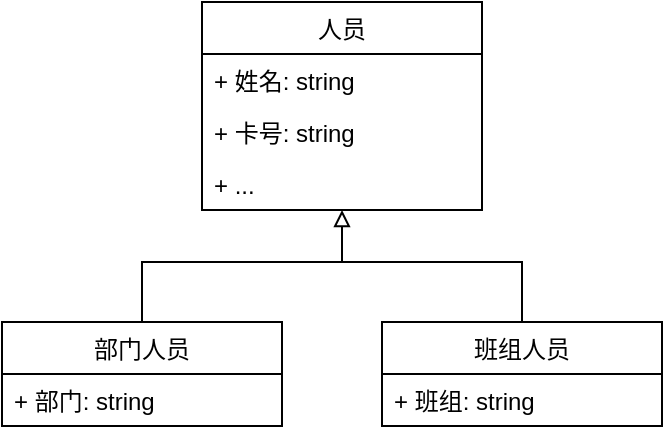 <mxfile version="14.6.13" type="device"><diagram id="pS-9hX71cI1eNjHVSOTW" name="第 1 页"><mxGraphModel dx="652" dy="463" grid="1" gridSize="10" guides="1" tooltips="1" connect="1" arrows="1" fold="1" page="1" pageScale="1" pageWidth="827" pageHeight="1169" math="0" shadow="0"><root><mxCell id="0"/><mxCell id="1" parent="0"/><mxCell id="EVnBJeOakdLLbCgkTeKz-9" value="人员" style="swimlane;fontStyle=0;childLayout=stackLayout;horizontal=1;startSize=26;fillColor=none;horizontalStack=0;resizeParent=1;resizeParentMax=0;resizeLast=0;collapsible=1;marginBottom=0;" vertex="1" parent="1"><mxGeometry x="290" y="210" width="140" height="104" as="geometry"/></mxCell><mxCell id="EVnBJeOakdLLbCgkTeKz-10" value="+ 姓名: string" style="text;strokeColor=none;fillColor=none;align=left;verticalAlign=top;spacingLeft=4;spacingRight=4;overflow=hidden;rotatable=0;points=[[0,0.5],[1,0.5]];portConstraint=eastwest;" vertex="1" parent="EVnBJeOakdLLbCgkTeKz-9"><mxGeometry y="26" width="140" height="26" as="geometry"/></mxCell><mxCell id="EVnBJeOakdLLbCgkTeKz-11" value="+ 卡号: string" style="text;strokeColor=none;fillColor=none;align=left;verticalAlign=top;spacingLeft=4;spacingRight=4;overflow=hidden;rotatable=0;points=[[0,0.5],[1,0.5]];portConstraint=eastwest;" vertex="1" parent="EVnBJeOakdLLbCgkTeKz-9"><mxGeometry y="52" width="140" height="26" as="geometry"/></mxCell><mxCell id="EVnBJeOakdLLbCgkTeKz-12" value="+ ..." style="text;strokeColor=none;fillColor=none;align=left;verticalAlign=top;spacingLeft=4;spacingRight=4;overflow=hidden;rotatable=0;points=[[0,0.5],[1,0.5]];portConstraint=eastwest;" vertex="1" parent="EVnBJeOakdLLbCgkTeKz-9"><mxGeometry y="78" width="140" height="26" as="geometry"/></mxCell><mxCell id="EVnBJeOakdLLbCgkTeKz-13" value="部门人员" style="swimlane;fontStyle=0;childLayout=stackLayout;horizontal=1;startSize=26;fillColor=none;horizontalStack=0;resizeParent=1;resizeParentMax=0;resizeLast=0;collapsible=1;marginBottom=0;" vertex="1" parent="1"><mxGeometry x="190" y="370" width="140" height="52" as="geometry"/></mxCell><mxCell id="EVnBJeOakdLLbCgkTeKz-14" value="+ 部门: string" style="text;strokeColor=none;fillColor=none;align=left;verticalAlign=top;spacingLeft=4;spacingRight=4;overflow=hidden;rotatable=0;points=[[0,0.5],[1,0.5]];portConstraint=eastwest;" vertex="1" parent="EVnBJeOakdLLbCgkTeKz-13"><mxGeometry y="26" width="140" height="26" as="geometry"/></mxCell><mxCell id="EVnBJeOakdLLbCgkTeKz-20" style="edgeStyle=orthogonalEdgeStyle;rounded=0;orthogonalLoop=1;jettySize=auto;html=1;exitX=0.5;exitY=0;exitDx=0;exitDy=0;entryX=0.5;entryY=0;entryDx=0;entryDy=0;endArrow=none;endFill=0;" edge="1" parent="1" source="EVnBJeOakdLLbCgkTeKz-17" target="EVnBJeOakdLLbCgkTeKz-13"><mxGeometry relative="1" as="geometry"><mxPoint x="356" y="315" as="targetPoint"/><Array as="points"><mxPoint x="450" y="340"/><mxPoint x="260" y="340"/></Array></mxGeometry></mxCell><mxCell id="EVnBJeOakdLLbCgkTeKz-17" value="班组人员" style="swimlane;fontStyle=0;childLayout=stackLayout;horizontal=1;startSize=26;fillColor=none;horizontalStack=0;resizeParent=1;resizeParentMax=0;resizeLast=0;collapsible=1;marginBottom=0;" vertex="1" parent="1"><mxGeometry x="380" y="370" width="140" height="52" as="geometry"/></mxCell><mxCell id="EVnBJeOakdLLbCgkTeKz-18" value="+ 班组: string" style="text;strokeColor=none;fillColor=none;align=left;verticalAlign=top;spacingLeft=4;spacingRight=4;overflow=hidden;rotatable=0;points=[[0,0.5],[1,0.5]];portConstraint=eastwest;" vertex="1" parent="EVnBJeOakdLLbCgkTeKz-17"><mxGeometry y="26" width="140" height="26" as="geometry"/></mxCell><mxCell id="EVnBJeOakdLLbCgkTeKz-21" value="" style="endArrow=block;html=1;entryX=0.5;entryY=1;entryDx=0;entryDy=0;endFill=0;" edge="1" parent="1" target="EVnBJeOakdLLbCgkTeKz-9"><mxGeometry width="50" height="50" relative="1" as="geometry"><mxPoint x="360" y="340" as="sourcePoint"/><mxPoint x="400" y="310" as="targetPoint"/></mxGeometry></mxCell></root></mxGraphModel></diagram></mxfile>